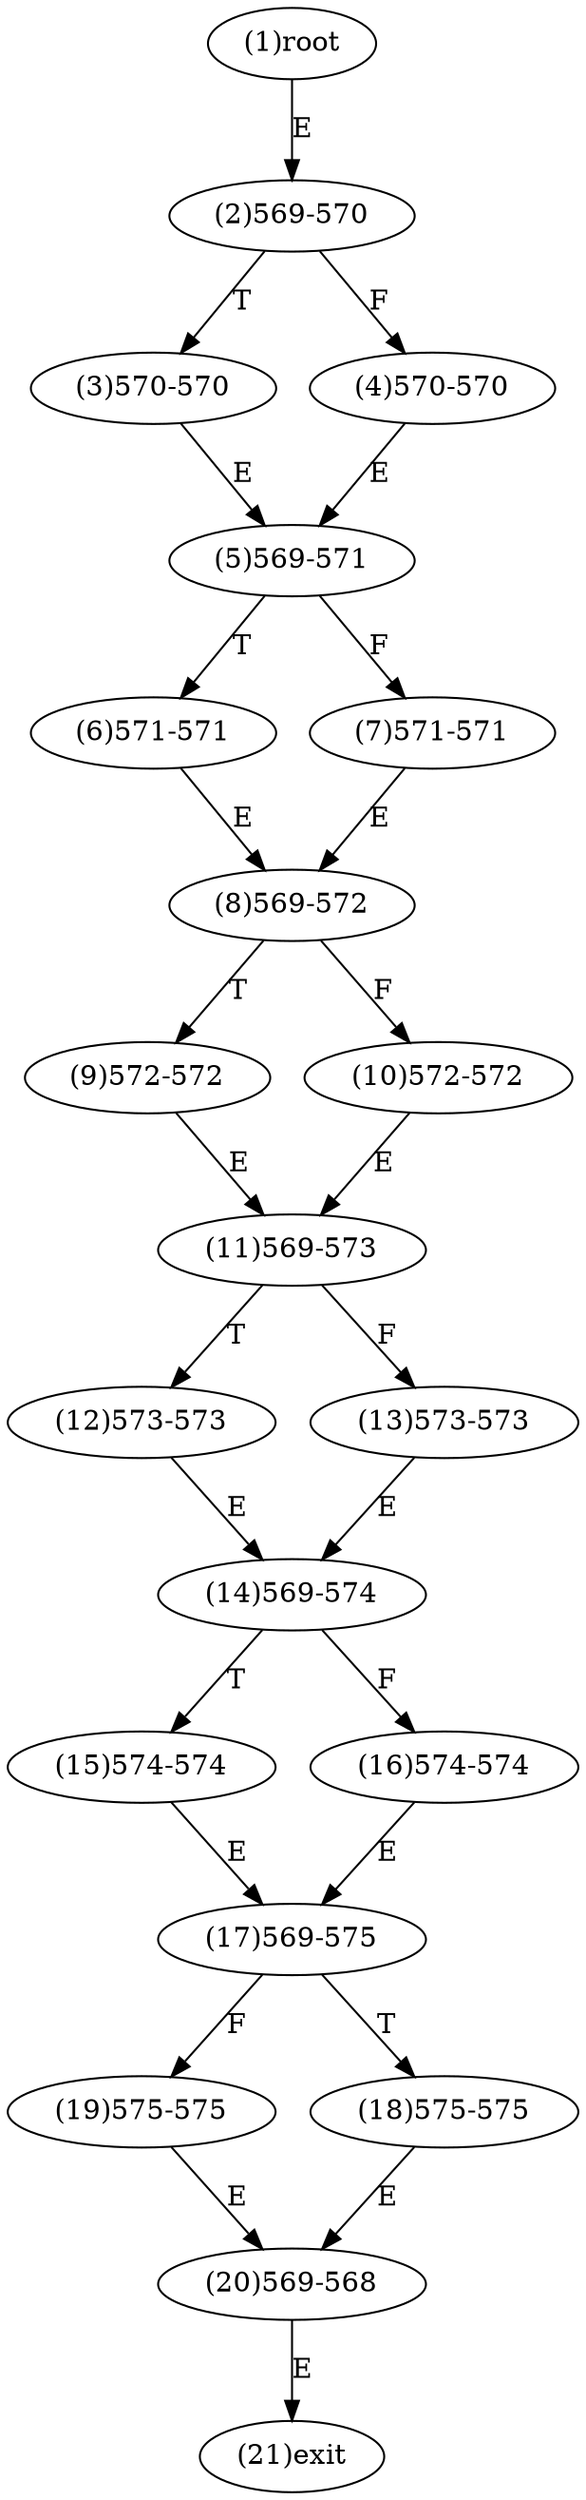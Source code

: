 digraph "" { 
1[ label="(1)root"];
2[ label="(2)569-570"];
3[ label="(3)570-570"];
4[ label="(4)570-570"];
5[ label="(5)569-571"];
6[ label="(6)571-571"];
7[ label="(7)571-571"];
8[ label="(8)569-572"];
9[ label="(9)572-572"];
10[ label="(10)572-572"];
11[ label="(11)569-573"];
12[ label="(12)573-573"];
13[ label="(13)573-573"];
14[ label="(14)569-574"];
15[ label="(15)574-574"];
17[ label="(17)569-575"];
16[ label="(16)574-574"];
19[ label="(19)575-575"];
18[ label="(18)575-575"];
21[ label="(21)exit"];
20[ label="(20)569-568"];
1->2[ label="E"];
2->4[ label="F"];
2->3[ label="T"];
3->5[ label="E"];
4->5[ label="E"];
5->7[ label="F"];
5->6[ label="T"];
6->8[ label="E"];
7->8[ label="E"];
8->10[ label="F"];
8->9[ label="T"];
9->11[ label="E"];
10->11[ label="E"];
11->13[ label="F"];
11->12[ label="T"];
12->14[ label="E"];
13->14[ label="E"];
14->16[ label="F"];
14->15[ label="T"];
15->17[ label="E"];
16->17[ label="E"];
17->19[ label="F"];
17->18[ label="T"];
18->20[ label="E"];
19->20[ label="E"];
20->21[ label="E"];
}